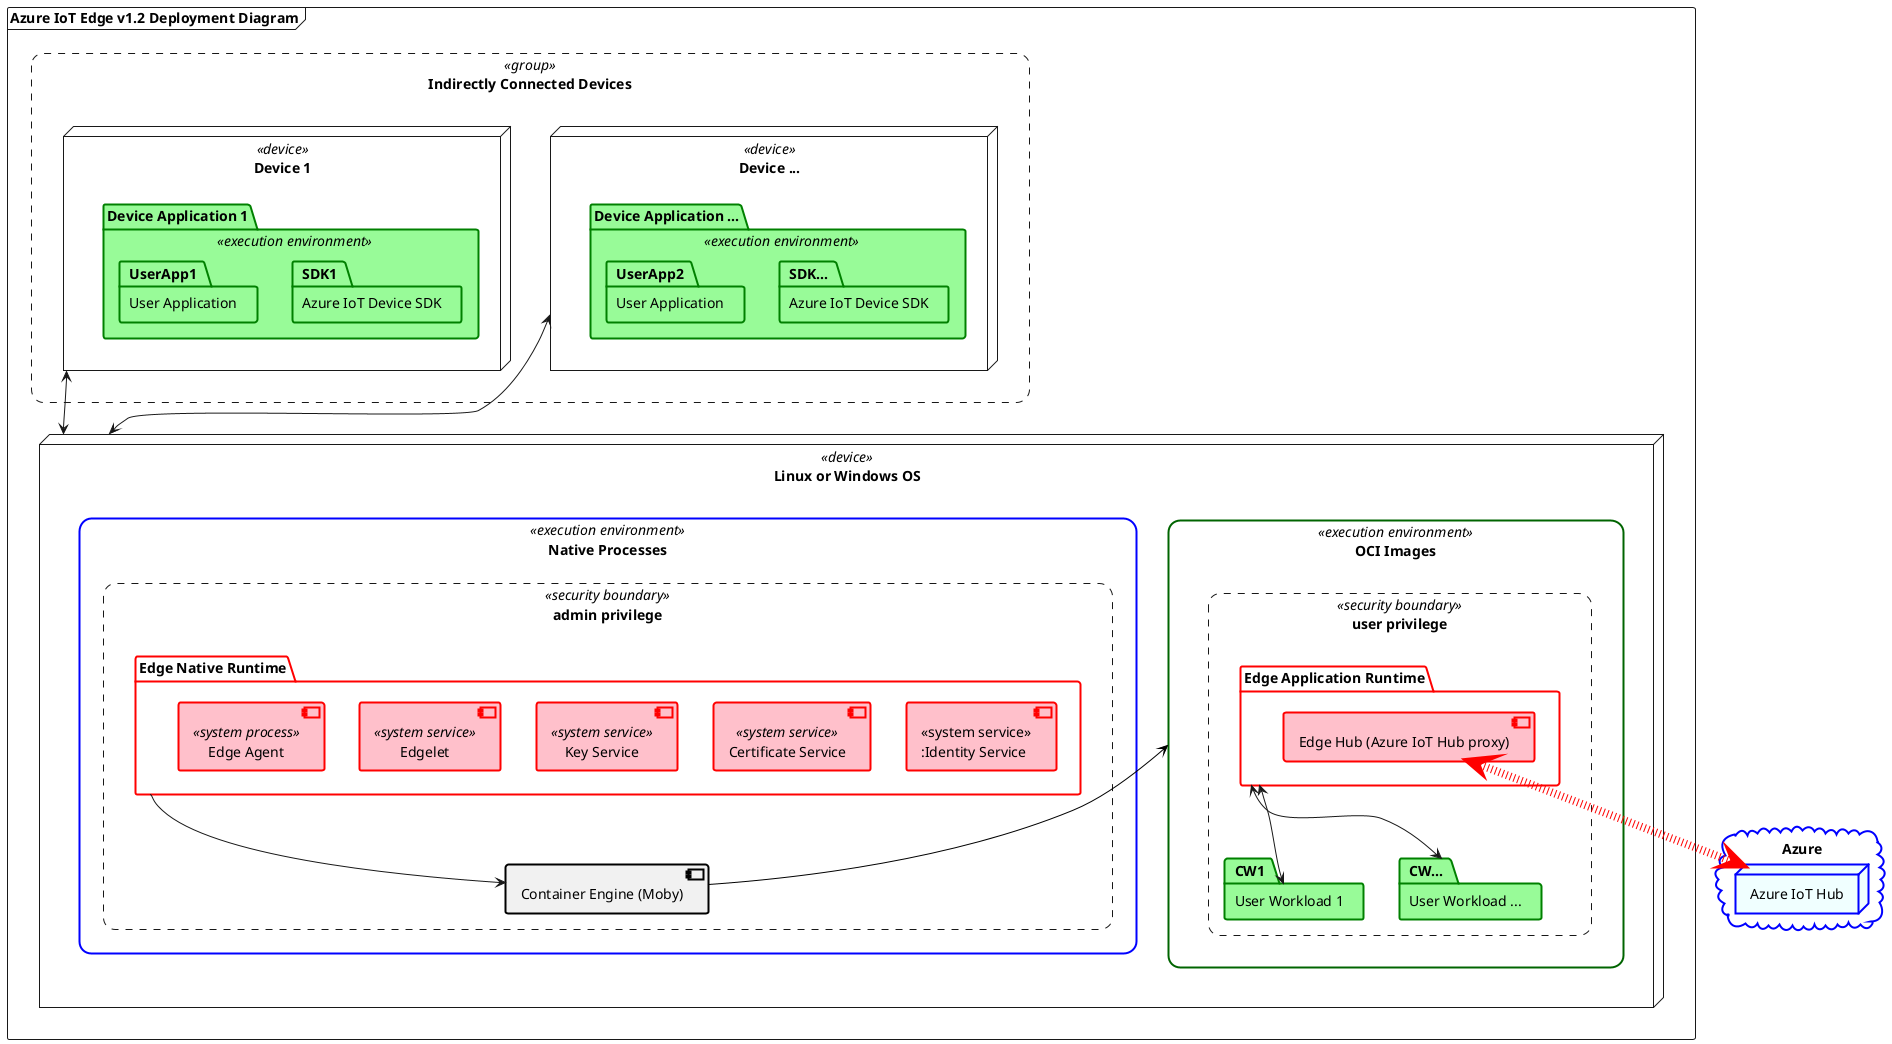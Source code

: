 @startuml

' title Azure IoT Edge runtime deployment diagram


'
' Cloud
'
cloud Azure #line:blue;line.bold;text:black { 
	node "Azure IoT Hub" as IoTHub #azure;line:blue;line.bold;text:black {
	}
}


'
' Edge runtime
'
frame "Azure IoT Edge v1.2 Deployment Diagram" {
	node "Linux or Windows OS" <<device>> as host {
		rectangle "OCI Images" <<execution environment>> as OCI #line:darkgreen;line.bold;text:black { 
			rectangle "[user privilege]" <<security boundary>> #line.dashed {
				package "User Workload 1" as CW1 #palegreen;line:green;line.bold;text:black
				package "User Workload ..." as CW... #palegreen;line:green;line.bold;text:black
		
				package "Edge Application Runtime" as ApplicationRuntime #line:red;line.bold;text:black {
					component "Edge Hub (Azure IoT Hub proxy)" as EdgeHub #pink;line:red;line.bold;text:black {  
					}
				}
			}
		}
		
		rectangle "Native Processes" <<execution environment>> #line:blue;line.bold;text:black { 
			rectangle "[admin privilege]" <<security boundary>> #line.dashed  {
				package "Edge Native Runtime" as NativeRuntime #line:red;line.bold;text:black {
					component "<<system service>>\n:Identity Service" as IS #pink;line:red;line.bold;text:black { 
					}  
					component "Certificate Service" <<system service>> as CS #pink;line:red;line.bold;text:black { 
					}  
					component "Key Service" <<system service>> as KS #pink;line:red;line.bold;text:black { 
					}  
					component "Edgelet" <<system service>> as EdgeD #pink;line:red;line.bold;text:black { 
					}
					component "Edge Agent" <<system process>> as EdgeAgent #pink;line:red;line.bold;text:black { 
					}
				}		
				component "Container Engine (Moby)" as ContainerEngine #line:black;line.bold;text:black {
				}
			}
		}
	}

	'
	' Indirectly connected devices
	'

	rectangle "Indirectly Connected Devices" <<group>> as Devices #line.dashed {
		node "Device ..." <<device>> as Device... {
			package "Device Application ..." <<execution environment>> #palegreen;line:green;line.bold;text:black {
				package "Azure IoT Device SDK" as SDK... #palegreen;line:green;line.bold;text:black {
				}
				package "User Application" as UserApp2 #palegreen;line:green;line.bold;text:black {
				}
			}
		}
		node "Device 1" <<device>> as Device1 {
			package "Device Application 1" <<execution environment>> #palegreen;line:green;line.bold;text:black {
				package "Azure IoT Device SDK" as SDK1 #palegreen;line:green;line.bold;text:black {
				}
				package "User Application" as UserApp1 #palegreen;line:green;line.bold;text:black {
				}
			}
		}
	}
}


'
' Connections
'

EdgeHub <.[#red,dotted,thickness=8]do.> IoTHub

Device1 <--> host
Device... <--> host

CW1 <-up-> ApplicationRuntime
CW... <-up-> ApplicationRuntime

NativeRuntime -do-> ContainerEngine

ContainerEngine -[#black]up-> OCI 

'
' Look & feel
'

skinparam rectangle {
    roundCorner<<security boundary>> 25
	LineThickness<<security boundary>> 1
	LineColor<<security boundary>> black
	
    roundCorner<<execution environment>> 25
	
    roundCorner<<group>> 25
	LineThickness<<group>> 1
	LineColor<<group>> blue

	LineThickness<<device>> 1
	
	LineThickness<<system service>> 1
	
	LineThickness<<system process>> 1
}

@enduml
